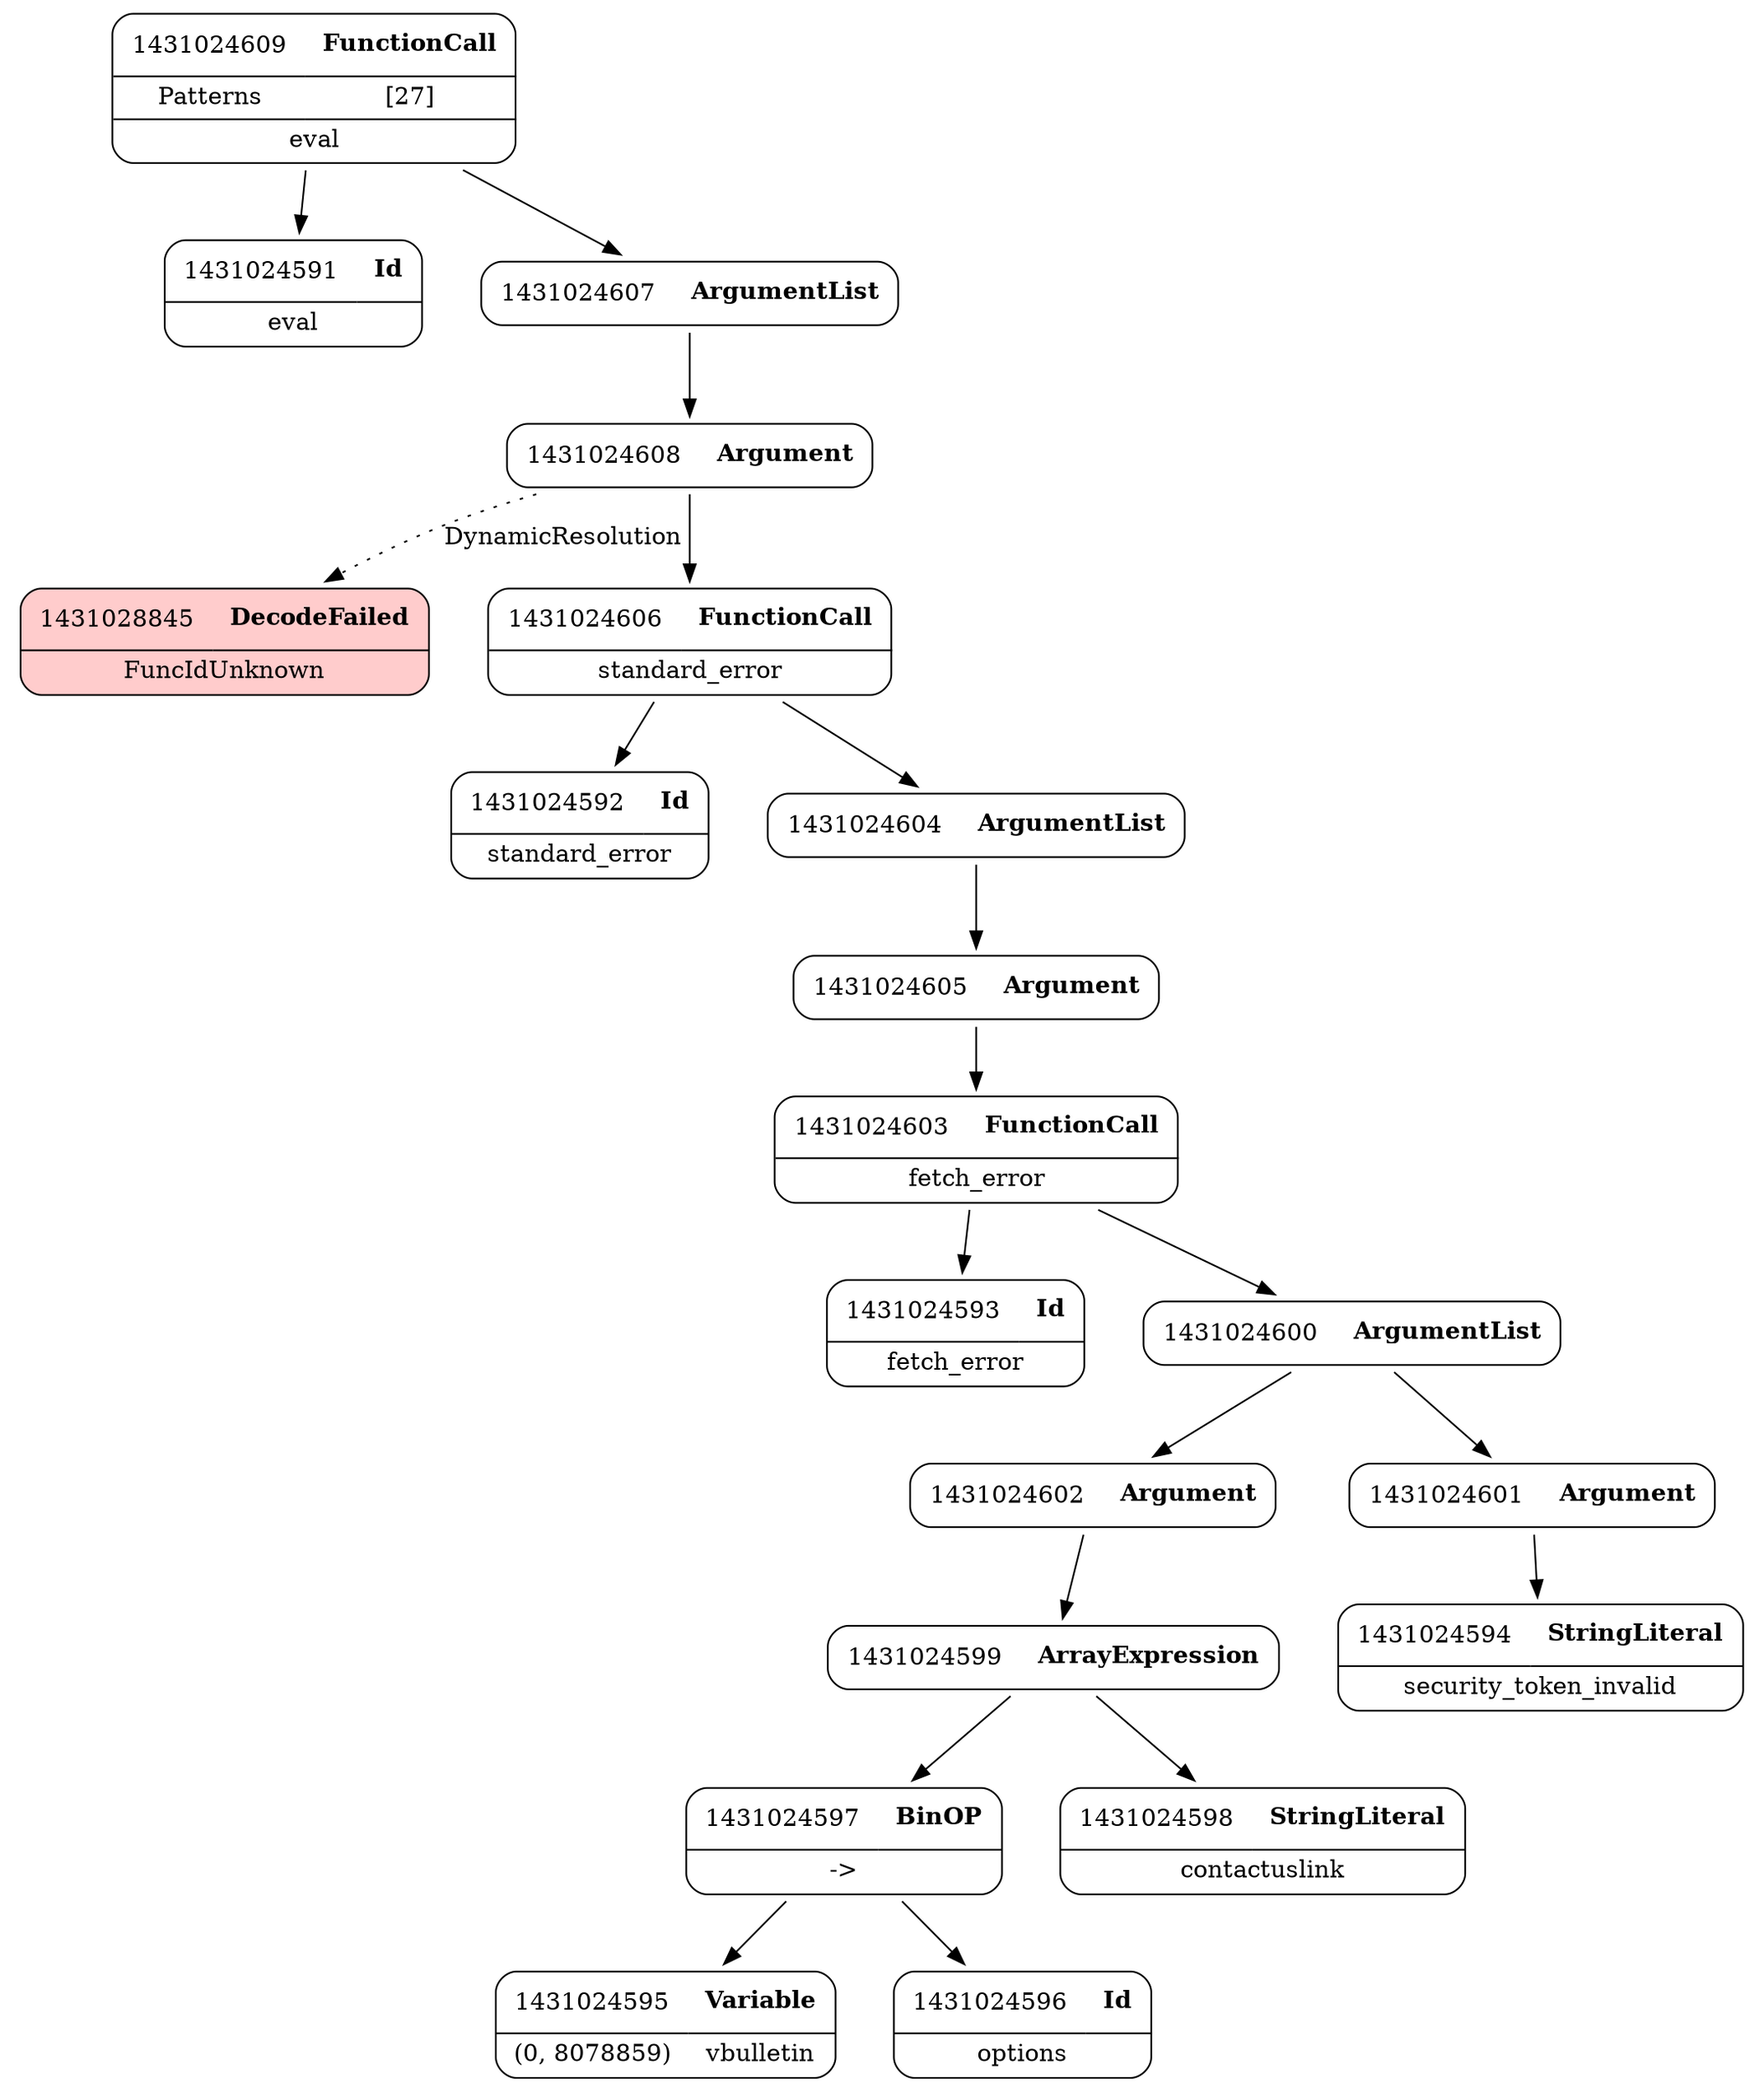 digraph ast {
node [shape=none];
1431024591 [label=<<TABLE border='1' cellspacing='0' cellpadding='10' style='rounded' ><TR><TD border='0'>1431024591</TD><TD border='0'><B>Id</B></TD></TR><HR/><TR><TD border='0' cellpadding='5' colspan='2'>eval</TD></TR></TABLE>>];
1431028845 [label=<<TABLE border='1' cellspacing='0' cellpadding='10' style='rounded' bgcolor='#FFCCCC' ><TR><TD border='0'>1431028845</TD><TD border='0'><B>DecodeFailed</B></TD></TR><HR/><TR><TD border='0' cellpadding='5' colspan='2'>FuncIdUnknown</TD></TR></TABLE>>];
1431024609 [label=<<TABLE border='1' cellspacing='0' cellpadding='10' style='rounded' ><TR><TD border='0'>1431024609</TD><TD border='0'><B>FunctionCall</B></TD></TR><HR/><TR><TD border='0' cellpadding='5'>Patterns</TD><TD border='0' cellpadding='5'>[27]</TD></TR><HR/><TR><TD border='0' cellpadding='5' colspan='2'>eval</TD></TR></TABLE>>];
1431024609 -> 1431024591 [weight=2];
1431024609 -> 1431024607 [weight=2];
1431024608 [label=<<TABLE border='1' cellspacing='0' cellpadding='10' style='rounded' ><TR><TD border='0'>1431024608</TD><TD border='0'><B>Argument</B></TD></TR></TABLE>>];
1431024608 -> 1431024606 [weight=2];
1431024608 -> 1431028845 [style=dotted,label=DynamicResolution];
1431024603 [label=<<TABLE border='1' cellspacing='0' cellpadding='10' style='rounded' ><TR><TD border='0'>1431024603</TD><TD border='0'><B>FunctionCall</B></TD></TR><HR/><TR><TD border='0' cellpadding='5' colspan='2'>fetch_error</TD></TR></TABLE>>];
1431024603 -> 1431024593 [weight=2];
1431024603 -> 1431024600 [weight=2];
1431024602 [label=<<TABLE border='1' cellspacing='0' cellpadding='10' style='rounded' ><TR><TD border='0'>1431024602</TD><TD border='0'><B>Argument</B></TD></TR></TABLE>>];
1431024602 -> 1431024599 [weight=2];
1431024601 [label=<<TABLE border='1' cellspacing='0' cellpadding='10' style='rounded' ><TR><TD border='0'>1431024601</TD><TD border='0'><B>Argument</B></TD></TR></TABLE>>];
1431024601 -> 1431024594 [weight=2];
1431024600 [label=<<TABLE border='1' cellspacing='0' cellpadding='10' style='rounded' ><TR><TD border='0'>1431024600</TD><TD border='0'><B>ArgumentList</B></TD></TR></TABLE>>];
1431024600 -> 1431024601 [weight=2];
1431024600 -> 1431024602 [weight=2];
1431024607 [label=<<TABLE border='1' cellspacing='0' cellpadding='10' style='rounded' ><TR><TD border='0'>1431024607</TD><TD border='0'><B>ArgumentList</B></TD></TR></TABLE>>];
1431024607 -> 1431024608 [weight=2];
1431024606 [label=<<TABLE border='1' cellspacing='0' cellpadding='10' style='rounded' ><TR><TD border='0'>1431024606</TD><TD border='0'><B>FunctionCall</B></TD></TR><HR/><TR><TD border='0' cellpadding='5' colspan='2'>standard_error</TD></TR></TABLE>>];
1431024606 -> 1431024592 [weight=2];
1431024606 -> 1431024604 [weight=2];
1431024605 [label=<<TABLE border='1' cellspacing='0' cellpadding='10' style='rounded' ><TR><TD border='0'>1431024605</TD><TD border='0'><B>Argument</B></TD></TR></TABLE>>];
1431024605 -> 1431024603 [weight=2];
1431024604 [label=<<TABLE border='1' cellspacing='0' cellpadding='10' style='rounded' ><TR><TD border='0'>1431024604</TD><TD border='0'><B>ArgumentList</B></TD></TR></TABLE>>];
1431024604 -> 1431024605 [weight=2];
1431024595 [label=<<TABLE border='1' cellspacing='0' cellpadding='10' style='rounded' ><TR><TD border='0'>1431024595</TD><TD border='0'><B>Variable</B></TD></TR><HR/><TR><TD border='0' cellpadding='5'>(0, 8078859)</TD><TD border='0' cellpadding='5'>vbulletin</TD></TR></TABLE>>];
1431024594 [label=<<TABLE border='1' cellspacing='0' cellpadding='10' style='rounded' ><TR><TD border='0'>1431024594</TD><TD border='0'><B>StringLiteral</B></TD></TR><HR/><TR><TD border='0' cellpadding='5' colspan='2'>security_token_invalid</TD></TR></TABLE>>];
1431024593 [label=<<TABLE border='1' cellspacing='0' cellpadding='10' style='rounded' ><TR><TD border='0'>1431024593</TD><TD border='0'><B>Id</B></TD></TR><HR/><TR><TD border='0' cellpadding='5' colspan='2'>fetch_error</TD></TR></TABLE>>];
1431024592 [label=<<TABLE border='1' cellspacing='0' cellpadding='10' style='rounded' ><TR><TD border='0'>1431024592</TD><TD border='0'><B>Id</B></TD></TR><HR/><TR><TD border='0' cellpadding='5' colspan='2'>standard_error</TD></TR></TABLE>>];
1431024599 [label=<<TABLE border='1' cellspacing='0' cellpadding='10' style='rounded' ><TR><TD border='0'>1431024599</TD><TD border='0'><B>ArrayExpression</B></TD></TR></TABLE>>];
1431024599 -> 1431024597 [weight=2];
1431024599 -> 1431024598 [weight=2];
1431024598 [label=<<TABLE border='1' cellspacing='0' cellpadding='10' style='rounded' ><TR><TD border='0'>1431024598</TD><TD border='0'><B>StringLiteral</B></TD></TR><HR/><TR><TD border='0' cellpadding='5' colspan='2'>contactuslink</TD></TR></TABLE>>];
1431024597 [label=<<TABLE border='1' cellspacing='0' cellpadding='10' style='rounded' ><TR><TD border='0'>1431024597</TD><TD border='0'><B>BinOP</B></TD></TR><HR/><TR><TD border='0' cellpadding='5' colspan='2'>-&gt;</TD></TR></TABLE>>];
1431024597 -> 1431024595 [weight=2];
1431024597 -> 1431024596 [weight=2];
1431024596 [label=<<TABLE border='1' cellspacing='0' cellpadding='10' style='rounded' ><TR><TD border='0'>1431024596</TD><TD border='0'><B>Id</B></TD></TR><HR/><TR><TD border='0' cellpadding='5' colspan='2'>options</TD></TR></TABLE>>];
}
